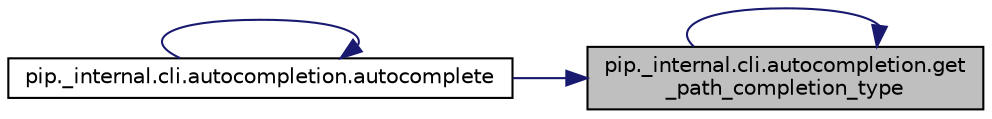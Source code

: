 digraph "pip._internal.cli.autocompletion.get_path_completion_type"
{
 // LATEX_PDF_SIZE
  edge [fontname="Helvetica",fontsize="10",labelfontname="Helvetica",labelfontsize="10"];
  node [fontname="Helvetica",fontsize="10",shape=record];
  rankdir="RL";
  Node1 [label="pip._internal.cli.autocompletion.get\l_path_completion_type",height=0.2,width=0.4,color="black", fillcolor="grey75", style="filled", fontcolor="black",tooltip=" "];
  Node1 -> Node2 [dir="back",color="midnightblue",fontsize="10",style="solid",fontname="Helvetica"];
  Node2 [label="pip._internal.cli.autocompletion.autocomplete",height=0.2,width=0.4,color="black", fillcolor="white", style="filled",URL="$d7/d4e/namespacepip_1_1__internal_1_1cli_1_1autocompletion.html#a7191db226d29dfa1023f01938038441c",tooltip=" "];
  Node2 -> Node2 [dir="back",color="midnightblue",fontsize="10",style="solid",fontname="Helvetica"];
  Node1 -> Node1 [dir="back",color="midnightblue",fontsize="10",style="solid",fontname="Helvetica"];
}
